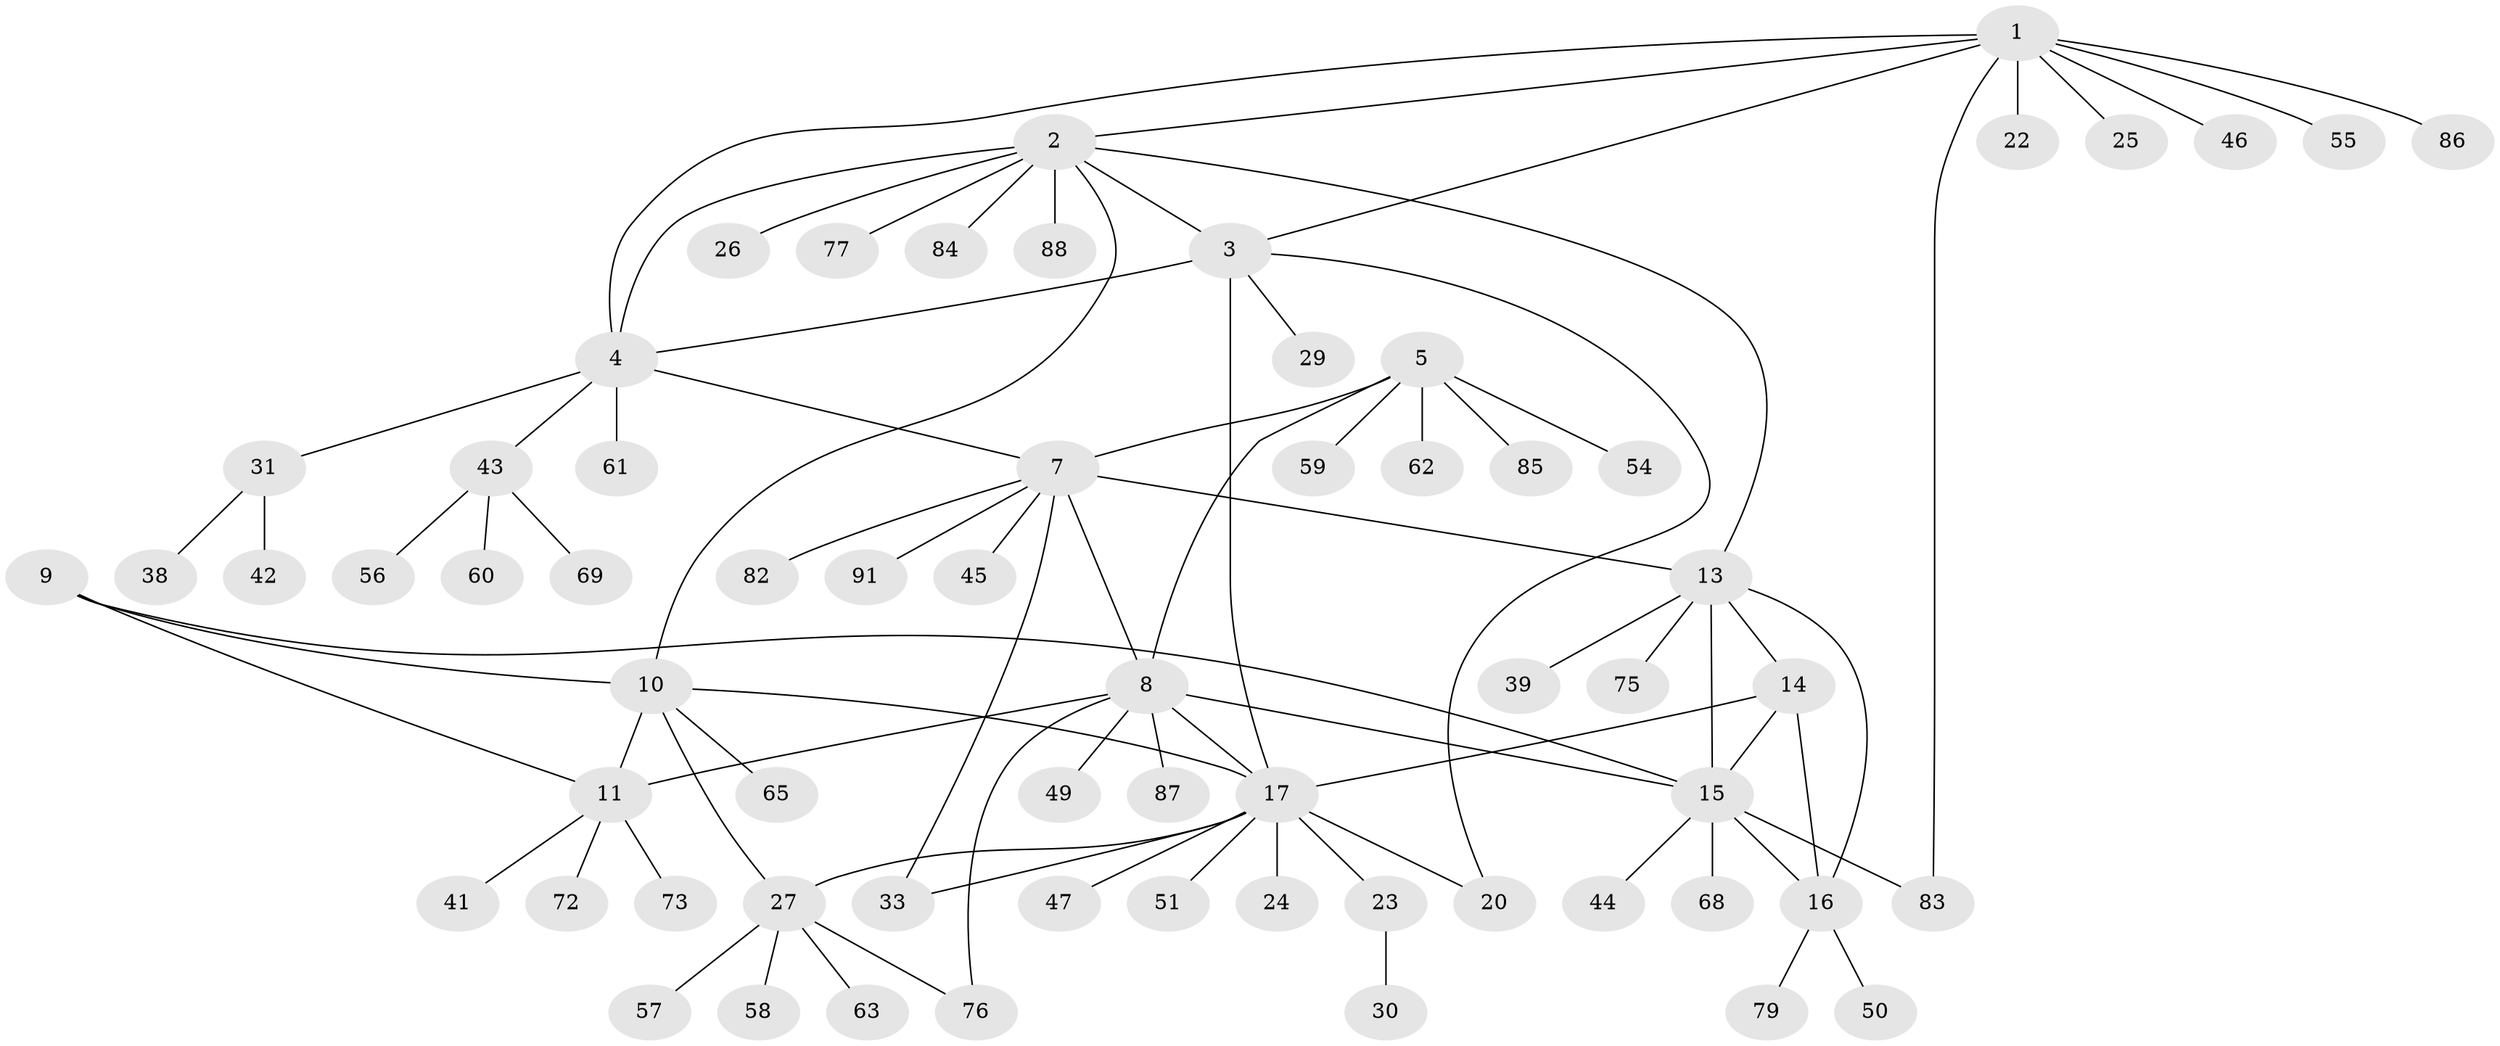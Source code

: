 // original degree distribution, {10: 0.021739130434782608, 8: 0.05434782608695652, 5: 0.03260869565217391, 7: 0.03260869565217391, 6: 0.03260869565217391, 4: 0.06521739130434782, 9: 0.010869565217391304, 1: 0.5652173913043478, 3: 0.03260869565217391, 2: 0.15217391304347827}
// Generated by graph-tools (version 1.1) at 2025/11/02/27/25 16:11:31]
// undirected, 65 vertices, 84 edges
graph export_dot {
graph [start="1"]
  node [color=gray90,style=filled];
  1 [super="+21"];
  2 [super="+71"];
  3 [super="+18"];
  4 [super="+37"];
  5 [super="+6"];
  7 [super="+66"];
  8 [super="+53"];
  9;
  10 [super="+12"];
  11 [super="+34"];
  13 [super="+48"];
  14 [super="+40"];
  15 [super="+80"];
  16 [super="+28"];
  17 [super="+19"];
  20 [super="+64"];
  22;
  23 [super="+89"];
  24;
  25;
  26;
  27 [super="+52"];
  29;
  30 [super="+32"];
  31 [super="+36"];
  33 [super="+35"];
  38;
  39;
  41 [super="+74"];
  42;
  43 [super="+78"];
  44 [super="+67"];
  45 [super="+70"];
  46;
  47;
  49;
  50;
  51 [super="+90"];
  54;
  55;
  56;
  57;
  58;
  59;
  60;
  61;
  62 [super="+81"];
  63;
  65;
  68;
  69;
  72;
  73;
  75;
  76;
  77;
  79;
  82;
  83;
  84;
  85;
  86;
  87;
  88 [super="+92"];
  91;
  1 -- 2;
  1 -- 3;
  1 -- 4;
  1 -- 22;
  1 -- 25;
  1 -- 46;
  1 -- 55;
  1 -- 83;
  1 -- 86;
  2 -- 3;
  2 -- 4;
  2 -- 13;
  2 -- 26;
  2 -- 88;
  2 -- 10;
  2 -- 84;
  2 -- 77;
  3 -- 4;
  3 -- 29;
  3 -- 17 [weight=2];
  3 -- 20;
  4 -- 7;
  4 -- 31;
  4 -- 43;
  4 -- 61;
  5 -- 7 [weight=2];
  5 -- 8 [weight=2];
  5 -- 54;
  5 -- 59;
  5 -- 62;
  5 -- 85;
  7 -- 8;
  7 -- 13;
  7 -- 33;
  7 -- 45;
  7 -- 91;
  7 -- 82;
  8 -- 11;
  8 -- 49;
  8 -- 76;
  8 -- 87;
  8 -- 15;
  8 -- 17;
  9 -- 10 [weight=2];
  9 -- 11;
  9 -- 15;
  10 -- 11 [weight=2];
  10 -- 65;
  10 -- 27;
  10 -- 17;
  11 -- 41;
  11 -- 72;
  11 -- 73;
  13 -- 14;
  13 -- 15;
  13 -- 16;
  13 -- 39;
  13 -- 75;
  14 -- 15;
  14 -- 16;
  14 -- 17;
  15 -- 16;
  15 -- 44;
  15 -- 68;
  15 -- 83;
  16 -- 50;
  16 -- 79;
  17 -- 20 [weight=2];
  17 -- 23;
  17 -- 24;
  17 -- 47;
  17 -- 51;
  17 -- 33 [weight=2];
  17 -- 27;
  23 -- 30;
  27 -- 57;
  27 -- 58;
  27 -- 63;
  27 -- 76;
  31 -- 38;
  31 -- 42;
  43 -- 56;
  43 -- 60;
  43 -- 69;
}
